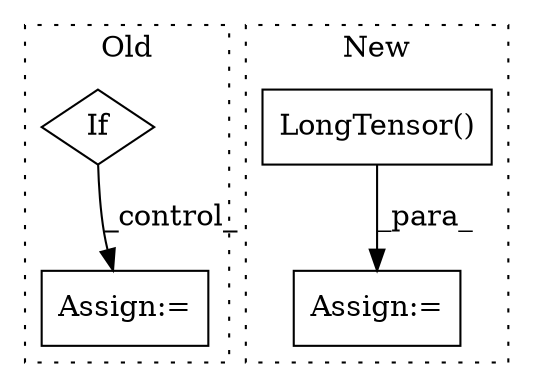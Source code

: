 digraph G {
subgraph cluster0 {
1 [label="If" a="96" s="3268" l="3" shape="diamond"];
3 [label="Assign:=" a="68" s="3351" l="3" shape="box"];
label = "Old";
style="dotted";
}
subgraph cluster1 {
2 [label="LongTensor()" a="75" s="3751,3773" l="17,1" shape="box"];
4 [label="Assign:=" a="68" s="3748" l="3" shape="box"];
label = "New";
style="dotted";
}
1 -> 3 [label="_control_"];
2 -> 4 [label="_para_"];
}